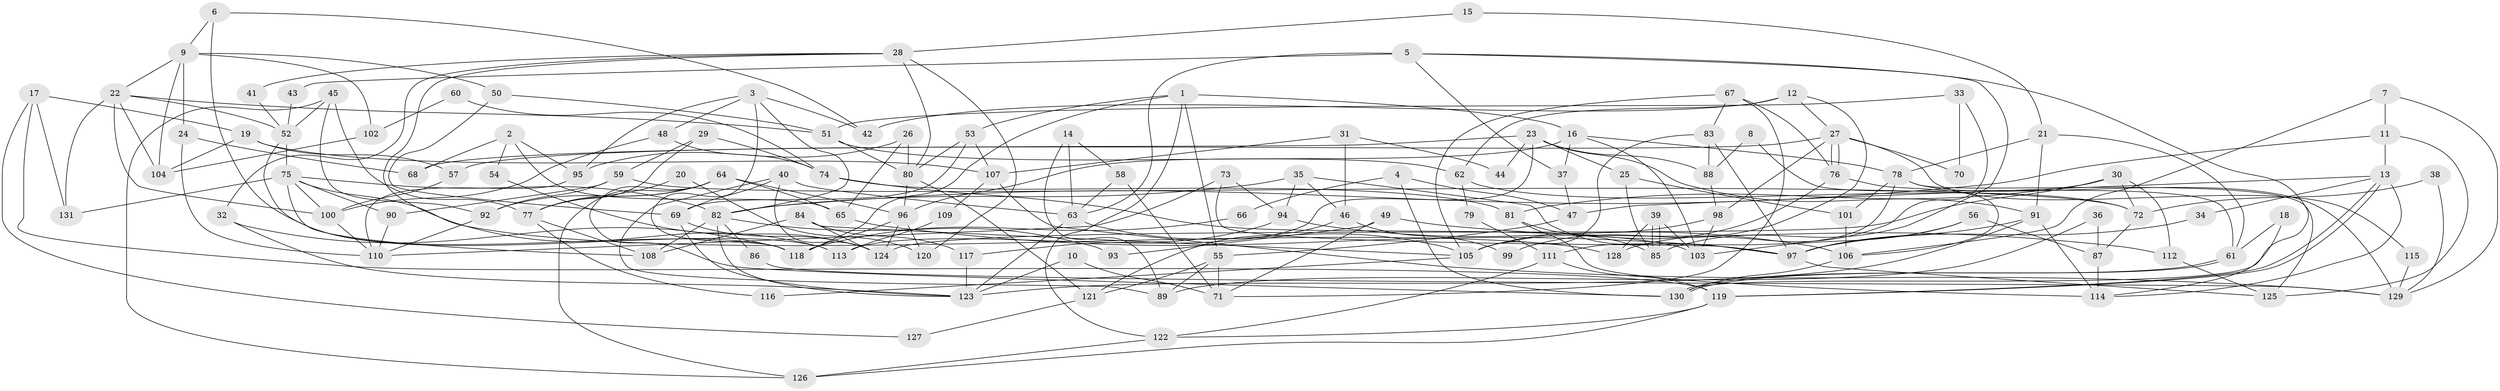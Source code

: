 // Generated by graph-tools (version 1.1) at 2025/50/03/09/25 03:50:01]
// undirected, 131 vertices, 262 edges
graph export_dot {
graph [start="1"]
  node [color=gray90,style=filled];
  1;
  2;
  3;
  4;
  5;
  6;
  7;
  8;
  9;
  10;
  11;
  12;
  13;
  14;
  15;
  16;
  17;
  18;
  19;
  20;
  21;
  22;
  23;
  24;
  25;
  26;
  27;
  28;
  29;
  30;
  31;
  32;
  33;
  34;
  35;
  36;
  37;
  38;
  39;
  40;
  41;
  42;
  43;
  44;
  45;
  46;
  47;
  48;
  49;
  50;
  51;
  52;
  53;
  54;
  55;
  56;
  57;
  58;
  59;
  60;
  61;
  62;
  63;
  64;
  65;
  66;
  67;
  68;
  69;
  70;
  71;
  72;
  73;
  74;
  75;
  76;
  77;
  78;
  79;
  80;
  81;
  82;
  83;
  84;
  85;
  86;
  87;
  88;
  89;
  90;
  91;
  92;
  93;
  94;
  95;
  96;
  97;
  98;
  99;
  100;
  101;
  102;
  103;
  104;
  105;
  106;
  107;
  108;
  109;
  110;
  111;
  112;
  113;
  114;
  115;
  116;
  117;
  118;
  119;
  120;
  121;
  122;
  123;
  124;
  125;
  126;
  127;
  128;
  129;
  130;
  131;
  1 -- 122;
  1 -- 118;
  1 -- 16;
  1 -- 53;
  1 -- 55;
  2 -- 95;
  2 -- 65;
  2 -- 54;
  2 -- 68;
  3 -- 48;
  3 -- 82;
  3 -- 42;
  3 -- 95;
  3 -- 118;
  4 -- 47;
  4 -- 130;
  4 -- 66;
  5 -- 130;
  5 -- 63;
  5 -- 37;
  5 -- 43;
  5 -- 85;
  6 -- 42;
  6 -- 9;
  6 -- 113;
  7 -- 11;
  7 -- 106;
  7 -- 129;
  8 -- 61;
  8 -- 88;
  9 -- 50;
  9 -- 24;
  9 -- 22;
  9 -- 102;
  9 -- 104;
  10 -- 123;
  10 -- 71;
  11 -- 82;
  11 -- 13;
  11 -- 125;
  12 -- 27;
  12 -- 62;
  12 -- 42;
  12 -- 99;
  13 -- 114;
  13 -- 119;
  13 -- 119;
  13 -- 34;
  13 -- 47;
  14 -- 63;
  14 -- 89;
  14 -- 58;
  15 -- 28;
  15 -- 21;
  16 -- 103;
  16 -- 37;
  16 -- 78;
  16 -- 96;
  17 -- 19;
  17 -- 119;
  17 -- 127;
  17 -- 131;
  18 -- 61;
  18 -- 114;
  19 -- 104;
  19 -- 107;
  19 -- 57;
  20 -- 77;
  20 -- 120;
  21 -- 91;
  21 -- 78;
  21 -- 61;
  22 -- 52;
  22 -- 51;
  22 -- 100;
  22 -- 104;
  22 -- 131;
  23 -- 88;
  23 -- 113;
  23 -- 25;
  23 -- 44;
  23 -- 68;
  23 -- 91;
  24 -- 68;
  24 -- 110;
  25 -- 85;
  25 -- 101;
  26 -- 80;
  26 -- 65;
  26 -- 95;
  27 -- 57;
  27 -- 76;
  27 -- 76;
  27 -- 70;
  27 -- 98;
  27 -- 115;
  28 -- 80;
  28 -- 32;
  28 -- 41;
  28 -- 113;
  28 -- 120;
  29 -- 59;
  29 -- 77;
  29 -- 74;
  30 -- 81;
  30 -- 124;
  30 -- 72;
  30 -- 112;
  31 -- 107;
  31 -- 46;
  31 -- 44;
  32 -- 118;
  32 -- 123;
  33 -- 51;
  33 -- 128;
  33 -- 70;
  34 -- 97;
  35 -- 82;
  35 -- 94;
  35 -- 46;
  35 -- 97;
  36 -- 89;
  36 -- 87;
  37 -- 47;
  38 -- 129;
  38 -- 72;
  39 -- 85;
  39 -- 85;
  39 -- 103;
  39 -- 128;
  40 -- 124;
  40 -- 63;
  40 -- 69;
  40 -- 89;
  41 -- 52;
  43 -- 52;
  45 -- 92;
  45 -- 77;
  45 -- 52;
  45 -- 126;
  46 -- 121;
  46 -- 99;
  47 -- 55;
  48 -- 74;
  48 -- 100;
  49 -- 71;
  49 -- 112;
  49 -- 93;
  50 -- 69;
  50 -- 51;
  51 -- 80;
  51 -- 62;
  52 -- 75;
  52 -- 118;
  53 -- 69;
  53 -- 80;
  53 -- 107;
  54 -- 124;
  55 -- 71;
  55 -- 89;
  55 -- 121;
  56 -- 97;
  56 -- 87;
  56 -- 103;
  57 -- 100;
  58 -- 71;
  58 -- 63;
  59 -- 92;
  59 -- 90;
  59 -- 72;
  60 -- 74;
  60 -- 102;
  61 -- 130;
  61 -- 130;
  62 -- 72;
  62 -- 79;
  63 -- 105;
  63 -- 123;
  64 -- 96;
  64 -- 126;
  64 -- 65;
  64 -- 77;
  64 -- 92;
  64 -- 130;
  65 -- 97;
  66 -- 118;
  67 -- 76;
  67 -- 83;
  67 -- 71;
  67 -- 105;
  69 -- 123;
  69 -- 124;
  72 -- 87;
  73 -- 97;
  73 -- 110;
  73 -- 94;
  74 -- 103;
  74 -- 81;
  75 -- 131;
  75 -- 108;
  75 -- 82;
  75 -- 90;
  75 -- 100;
  75 -- 128;
  76 -- 106;
  76 -- 105;
  77 -- 108;
  77 -- 116;
  78 -- 101;
  78 -- 111;
  78 -- 125;
  78 -- 129;
  79 -- 111;
  80 -- 96;
  80 -- 121;
  81 -- 85;
  81 -- 114;
  82 -- 123;
  82 -- 86;
  82 -- 93;
  82 -- 108;
  83 -- 97;
  83 -- 105;
  83 -- 88;
  84 -- 124;
  84 -- 105;
  84 -- 108;
  84 -- 117;
  86 -- 129;
  87 -- 114;
  88 -- 98;
  90 -- 110;
  91 -- 97;
  91 -- 114;
  91 -- 123;
  92 -- 110;
  94 -- 117;
  94 -- 106;
  95 -- 110;
  96 -- 118;
  96 -- 120;
  96 -- 124;
  97 -- 125;
  98 -- 105;
  98 -- 103;
  100 -- 110;
  101 -- 106;
  102 -- 104;
  105 -- 116;
  106 -- 130;
  107 -- 129;
  107 -- 109;
  109 -- 113;
  111 -- 122;
  111 -- 119;
  112 -- 125;
  115 -- 129;
  117 -- 123;
  119 -- 122;
  119 -- 126;
  121 -- 127;
  122 -- 126;
}
